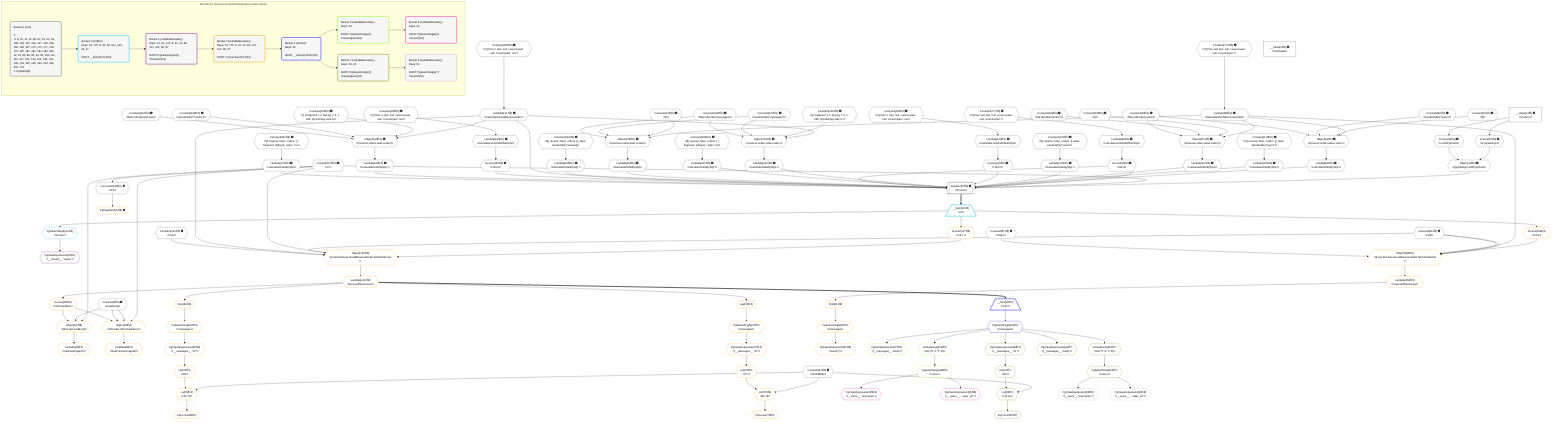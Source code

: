 %%{init: {'themeVariables': { 'fontSize': '12px'}}}%%
graph TD
    classDef path fill:#eee,stroke:#000,color:#000
    classDef plan fill:#fff,stroke-width:1px,color:#000
    classDef itemplan fill:#fff,stroke-width:2px,color:#000
    classDef unbatchedplan fill:#dff,stroke-width:1px,color:#000
    classDef sideeffectplan fill:#fcc,stroke-width:2px,color:#000
    classDef bucket fill:#f6f6f6,color:#000,stroke-width:2px,text-align:left


    %% plan dependencies
    PgSelect9[["PgSelect[9∈0] ➊<br />ᐸforumsᐳ"]]:::plan
    Object12{{"Object[12∈0] ➊<br />ᐸ{pgSettings,withPgClient}ᐳ"}}:::plan
    Constant175{{"Constant[175∈0] ➊<br />ᐸ2ᐳ"}}:::plan
    Access90{{"Access[90∈0] ➊<br />ᐸ89.0ᐳ"}}:::plan
    Lambda95{{"Lambda[95∈0] ➊<br />ᐸcalculateOrderBySQLᐳ"}}:::plan
    Lambda100{{"Lambda[100∈0] ➊<br />ᐸcalculateOrderBySQLᐳ"}}:::plan
    Lambda112{{"Lambda[112∈0] ➊<br />ᐸcalculateOrderBySQLᐳ"}}:::plan
    Lambda117{{"Lambda[117∈0] ➊<br />ᐸcalculateOrderBySQLᐳ"}}:::plan
    Access125{{"Access[125∈0] ➊<br />ᐸ124.0ᐳ"}}:::plan
    Lambda130{{"Lambda[130∈0] ➊<br />ᐸcalculateOrderBySQLᐳ"}}:::plan
    Lambda135{{"Lambda[135∈0] ➊<br />ᐸcalculateOrderBySQLᐳ"}}:::plan
    Lambda150{{"Lambda[150∈0] ➊<br />ᐸcalculateOrderBySQLᐳ"}}:::plan
    Lambda155{{"Lambda[155∈0] ➊<br />ᐸcalculateOrderBySQLᐳ"}}:::plan
    Lambda121{{"Lambda[121∈0] ➊<br />ᐸcalculateShouldReverseOrderᐳ"}}:::plan
    Access164{{"Access[164∈0] ➊<br />ᐸ163.0ᐳ"}}:::plan
    Lambda169{{"Lambda[169∈0] ➊<br />ᐸcalculateOrderBySQLᐳ"}}:::plan
    Lambda174{{"Lambda[174∈0] ➊<br />ᐸcalculateOrderBySQLᐳ"}}:::plan
    Object12 & Constant175 & Access90 & Lambda95 & Lambda100 & Lambda112 & Lambda117 & Access125 & Lambda130 & Lambda135 & Access90 & Lambda150 & Lambda155 & Lambda121 & Access164 & Lambda169 & Lambda174 --> PgSelect9
    Object94{{"Object[94∈0] ➊<br />ᐸ{reverse,orders,alias,codec}ᐳ"}}:::plan
    Lambda86{{"Lambda[86∈0] ➊<br />ᐸcalculateShouldReverseOrderᐳ"}}:::plan
    Constant91{{"Constant[91∈0] ➊<br />ᐸ[]ᐳ"}}:::plan
    Constant92{{"Constant[92∈0] ➊<br />ᐸsql.identifier(”users”)ᐳ"}}:::plan
    Constant93{{"Constant[93∈0] ➊<br />ᐸRecordCodec(users)ᐳ"}}:::plan
    Lambda86 & Constant91 & Constant92 & Constant93 --> Object94
    Object111{{"Object[111∈0] ➊<br />ᐸ{reverse,orders,alias,codec}ᐳ"}}:::plan
    Constant108{{"Constant[108∈0] ➊<br />ᐸ[]ᐳ"}}:::plan
    Constant109{{"Constant[109∈0] ➊<br />ᐸsql.identifier(”users”)ᐳ"}}:::plan
    Lambda86 & Constant108 & Constant109 & Constant93 --> Object111
    Object129{{"Object[129∈0] ➊<br />ᐸ{reverse,orders,alias,codec}ᐳ"}}:::plan
    Constant126{{"Constant[126∈0] ➊<br />ᐸ[ { fragment: { n: [Array], f: 0, c: 266, [Symbol(pg-sql2-tyᐳ"}}:::plan
    Constant127{{"Constant[127∈0] ➊<br />ᐸsql.identifier(”messages”)ᐳ"}}:::plan
    Constant128{{"Constant[128∈0] ➊<br />ᐸRecordCodec(messages)ᐳ"}}:::plan
    Lambda121 & Constant126 & Constant127 & Constant128 --> Object129
    Object149{{"Object[149∈0] ➊<br />ᐸ{reverse,orders,alias,codec}ᐳ"}}:::plan
    Constant146{{"Constant[146∈0] ➊<br />ᐸ[]ᐳ"}}:::plan
    Lambda86 & Constant146 & Constant127 & Constant128 --> Object149
    Object168{{"Object[168∈0] ➊<br />ᐸ{reverse,orders,alias,codec}ᐳ"}}:::plan
    Constant165{{"Constant[165∈0] ➊<br />ᐸ[ { fragment: { n: [Array], f: 0, c: 266, [Symbol(pg-sql2-tyᐳ"}}:::plan
    Constant166{{"Constant[166∈0] ➊<br />ᐸsql.identifier(”forums”)ᐳ"}}:::plan
    Constant167{{"Constant[167∈0] ➊<br />ᐸRecordCodec(forums)ᐳ"}}:::plan
    Lambda121 & Constant165 & Constant166 & Constant167 --> Object168
    Access10{{"Access[10∈0] ➊<br />ᐸ2.pgSettingsᐳ"}}:::plan
    Access11{{"Access[11∈0] ➊<br />ᐸ2.withPgClientᐳ"}}:::plan
    Access10 & Access11 --> Object12
    __Value2["__Value[2∈0] ➊<br />ᐸcontextᐳ"]:::plan
    __Value2 --> Access10
    __Value2 --> Access11
    Connection23{{"Connection[23∈0] ➊<br />ᐸ19ᐳ"}}:::plan
    Constant175 --> Connection23
    Constant176{{"Constant[176∈0] ➊<br />ᐸ§{ first: null, last: null, cursorLower: null, cursorUpper: ᐳ"}}:::plan
    Constant176 --> Lambda86
    Lambda89{{"Lambda[89∈0] ➊<br />ᐸcalculateLimitAndOffsetSQLᐳ"}}:::plan
    Constant177{{"Constant[177∈0] ➊<br />ᐸ§{ first: null, last: null, cursorLower: null, cursorUpper: ᐳ"}}:::plan
    Constant177 --> Lambda89
    Lambda89 --> Access90
    Object94 --> Lambda95
    Constant178{{"Constant[178∈0] ➊<br />ᐸ§{ reverse: false, orders: [], alias: sql.identifier(”users”ᐳ"}}:::plan
    Constant178 --> Lambda100
    Object111 --> Lambda112
    Constant179{{"Constant[179∈0] ➊<br />ᐸ§{ reverse: false, orders: [], alias: sql.identifier(”users”ᐳ"}}:::plan
    Constant179 --> Lambda117
    Constant183{{"Constant[183∈0] ➊<br />ᐸ§{ first: 2, last: null, cursorLower: null, cursorUpper: nulᐳ"}}:::plan
    Constant183 --> Lambda121
    Lambda124{{"Lambda[124∈0] ➊<br />ᐸcalculateLimitAndOffsetSQLᐳ"}}:::plan
    Constant184{{"Constant[184∈0] ➊<br />ᐸ§{ first: 2, last: null, cursorLower: null, cursorUpper: nulᐳ"}}:::plan
    Constant184 --> Lambda124
    Lambda124 --> Access125
    Object129 --> Lambda130
    Constant180{{"Constant[180∈0] ➊<br />ᐸ§{ reverse: false, orders: [ { fragment: [Object], codec: Coᐳ"}}:::plan
    Constant180 --> Lambda135
    Object149 --> Lambda150
    Constant181{{"Constant[181∈0] ➊<br />ᐸ§{ reverse: false, orders: [], alias: sql.identifier(”messagᐳ"}}:::plan
    Constant181 --> Lambda155
    Lambda163{{"Lambda[163∈0] ➊<br />ᐸcalculateLimitAndOffsetSQLᐳ"}}:::plan
    Constant185{{"Constant[185∈0] ➊<br />ᐸ§{ first: 2, last: null, cursorLower: null, cursorUpper: nulᐳ"}}:::plan
    Constant185 --> Lambda163
    Lambda163 --> Access164
    Object168 --> Lambda169
    Constant182{{"Constant[182∈0] ➊<br />ᐸ§{ reverse: false, orders: [ { fragment: [Object], codec: Coᐳ"}}:::plan
    Constant182 --> Lambda174
    __Value4["__Value[4∈0] ➊<br />ᐸrootValueᐳ"]:::plan
    Constant8{{"Constant[8∈0] ➊<br />ᐸundefinedᐳ"}}:::plan
    Constant42{{"Constant[42∈0] ➊<br />ᐸ[HIDDEN]ᐳ"}}:::plan
    Constant84{{"Constant[84∈0] ➊<br />ᐸnullᐳ"}}:::plan
    Constant87{{"Constant[87∈0] ➊<br />ᐸfalseᐳ"}}:::plan
    Constant122{{"Constant[122∈0] ➊<br />ᐸtrueᐳ"}}:::plan
    __Item13[/"__Item[13∈1]<br />ᐸ9ᐳ"\]:::itemplan
    PgSelect9 ==> __Item13
    PgSelectSingle14{{"PgSelectSingle[14∈1]<br />ᐸforumsᐳ"}}:::plan
    __Item13 --> PgSelectSingle14
    PgClassExpression15{{"PgClassExpression[15∈2]<br />ᐸ__forums__.”name”ᐳ"}}:::plan
    PgSelectSingle14 --> PgClassExpression15
    Object139{{"Object[139∈3]<br />ᐸ{rows,first,last,shouldReverseOrder,fetchOneExtra}ᐳ"}}:::plan
    Access137{{"Access[137∈3]<br />ᐸ13.1ᐳ"}}:::plan
    Access137 & Constant175 & Constant84 & Lambda121 & Constant122 --> Object139
    Object158{{"Object[158∈3]<br />ᐸ{rows,first,last,shouldReverseOrder,fetchOneExtra}ᐳ"}}:::plan
    Access156{{"Access[156∈3]<br />ᐸ13.2ᐳ"}}:::plan
    Access156 & Constant84 & Constant84 & Lambda86 & Constant87 --> Object158
    Object63{{"Object[63∈3]<br />ᐸ{first,last,offset,hasMore}ᐳ"}}:::plan
    Access58{{"Access[58∈3]<br />ᐸ140.hasMoreᐳ"}}:::plan
    Constant175 & Constant8 & Constant8 & Access58 --> Object63
    Object59{{"Object[59∈3]<br />ᐸ{first,last,hasMore}ᐳ"}}:::plan
    Constant175 & Constant8 & Access58 --> Object59
    List72{{"List[72∈3]<br />ᐸ42,70ᐳ"}}:::plan
    List70{{"List[70∈3]<br />ᐸ69ᐳ"}}:::plan
    Constant42 & List70 --> List72
    List79{{"List[79∈3]<br />ᐸ42,78ᐳ"}}:::plan
    List78{{"List[78∈3]<br />ᐸ77ᐳ"}}:::plan
    Constant42 & List78 --> List79
    PgPageInfo55{{"PgPageInfo[55∈3] ➊"}}:::plan
    Connection23 --> PgPageInfo55
    Lambda140{{"Lambda[140∈3]<br />ᐸreverseIfNecessaryᐳ"}}:::plan
    Lambda140 --> Access58
    Lambda60{{"Lambda[60∈3]<br />ᐸhasNextPageCbᐳ"}}:::plan
    Object59 --> Lambda60
    Lambda64{{"Lambda[64∈3]<br />ᐸhasPreviousPageCbᐳ"}}:::plan
    Object63 --> Lambda64
    First66{{"First[66∈3]"}}:::plan
    Lambda140 --> First66
    PgSelectSingle67{{"PgSelectSingle[67∈3]<br />ᐸmessagesᐳ"}}:::plan
    First66 --> PgSelectSingle67
    PgCursor68{{"PgCursor[68∈3]"}}:::plan
    List72 --> PgCursor68
    PgClassExpression69{{"PgClassExpression[69∈3]<br />ᐸ__messages__.”id”ᐳ"}}:::plan
    PgSelectSingle67 --> PgClassExpression69
    PgClassExpression69 --> List70
    Last74{{"Last[74∈3]"}}:::plan
    Lambda140 --> Last74
    PgSelectSingle75{{"PgSelectSingle[75∈3]<br />ᐸmessagesᐳ"}}:::plan
    Last74 --> PgSelectSingle75
    PgCursor76{{"PgCursor[76∈3]"}}:::plan
    List79 --> PgCursor76
    PgClassExpression77{{"PgClassExpression[77∈3]<br />ᐸ__messages__.”id”ᐳ"}}:::plan
    PgSelectSingle75 --> PgClassExpression77
    PgClassExpression77 --> List78
    First81{{"First[81∈3]"}}:::plan
    Lambda159{{"Lambda[159∈3]<br />ᐸreverseIfNecessaryᐳ"}}:::plan
    Lambda159 --> First81
    PgSelectSingle82{{"PgSelectSingle[82∈3]<br />ᐸmessagesᐳ"}}:::plan
    First81 --> PgSelectSingle82
    PgClassExpression83{{"PgClassExpression[83∈3]<br />ᐸcount(*)ᐳ"}}:::plan
    PgSelectSingle82 --> PgClassExpression83
    __Item13 --> Access137
    Object139 --> Lambda140
    __Item13 --> Access156
    Object158 --> Lambda159
    __Item25[/"__Item[25∈4]<br />ᐸ140ᐳ"\]:::itemplan
    Lambda140 ==> __Item25
    PgSelectSingle26{{"PgSelectSingle[26∈4]<br />ᐸmessagesᐳ"}}:::plan
    __Item25 --> PgSelectSingle26
    PgClassExpression27{{"PgClassExpression[27∈5]<br />ᐸ__messages__.”body”ᐳ"}}:::plan
    PgSelectSingle26 --> PgClassExpression27
    PgSelectSingle34{{"PgSelectSingle[34∈5]<br />ᐸusersᐳ"}}:::plan
    RemapKeys101{{"RemapKeys[101∈5]<br />ᐸ26:{”0”:1,”1”:2}ᐳ"}}:::plan
    RemapKeys101 --> PgSelectSingle34
    PgSelectSingle26 --> RemapKeys101
    PgClassExpression35{{"PgClassExpression[35∈6]<br />ᐸ__users__.”username”ᐳ"}}:::plan
    PgSelectSingle34 --> PgClassExpression35
    PgClassExpression36{{"PgClassExpression[36∈6]<br />ᐸ__users__....vatar_url”ᐳ"}}:::plan
    PgSelectSingle34 --> PgClassExpression36
    List43{{"List[43∈7]<br />ᐸ42,41ᐳ"}}:::plan
    List41{{"List[41∈7]<br />ᐸ40ᐳ"}}:::plan
    Constant42 & List41 --> List43
    PgCursor39{{"PgCursor[39∈7]"}}:::plan
    List43 --> PgCursor39
    PgClassExpression40{{"PgClassExpression[40∈7]<br />ᐸ__messages__.”id”ᐳ"}}:::plan
    PgSelectSingle26 --> PgClassExpression40
    PgClassExpression40 --> List41
    PgClassExpression44{{"PgClassExpression[44∈7]<br />ᐸ__messages__.”body”ᐳ"}}:::plan
    PgSelectSingle26 --> PgClassExpression44
    PgSelectSingle51{{"PgSelectSingle[51∈7]<br />ᐸusersᐳ"}}:::plan
    RemapKeys118{{"RemapKeys[118∈7]<br />ᐸ26:{”0”:4,”1”:5}ᐳ"}}:::plan
    RemapKeys118 --> PgSelectSingle51
    PgSelectSingle26 --> RemapKeys118
    PgClassExpression52{{"PgClassExpression[52∈8]<br />ᐸ__users__.”username”ᐳ"}}:::plan
    PgSelectSingle51 --> PgClassExpression52
    PgClassExpression53{{"PgClassExpression[53∈8]<br />ᐸ__users__....vatar_url”ᐳ"}}:::plan
    PgSelectSingle51 --> PgClassExpression53

    %% define steps

    subgraph "Buckets for queries/connections/pagination-when-inlined"
    Bucket0("Bucket 0 (root)<br /><br />1: <br />ᐳ: 8, 10, 11, 42, 84, 87, 91, 92, 93, 108, 109, 122, 126, 127, 128, 146, 165, 166, 167, 175, 176, 177, 178, 179, 180, 181, 182, 183, 184, 185, 12, 23, 86, 89, 90, 94, 95, 100, 111, 112, 117, 121, 124, 125, 129, 130, 135, 149, 150, 155, 163, 164, 168, 169, 174<br />2: PgSelect[9]"):::bucket
    classDef bucket0 stroke:#696969
    class Bucket0,__Value2,__Value4,Constant8,PgSelect9,Access10,Access11,Object12,Connection23,Constant42,Constant84,Lambda86,Constant87,Lambda89,Access90,Constant91,Constant92,Constant93,Object94,Lambda95,Lambda100,Constant108,Constant109,Object111,Lambda112,Lambda117,Lambda121,Constant122,Lambda124,Access125,Constant126,Constant127,Constant128,Object129,Lambda130,Lambda135,Constant146,Object149,Lambda150,Lambda155,Lambda163,Access164,Constant165,Constant166,Constant167,Object168,Lambda169,Lambda174,Constant175,Constant176,Constant177,Constant178,Constant179,Constant180,Constant181,Constant182,Constant183,Constant184,Constant185 bucket0
    Bucket1("Bucket 1 (listItem)<br />Deps: 23, 175, 8, 42, 84, 121, 122, 86, 87<br /><br />ROOT __Item{1}ᐸ9ᐳ[13]"):::bucket
    classDef bucket1 stroke:#00bfff
    class Bucket1,__Item13,PgSelectSingle14 bucket1
    Bucket2("Bucket 2 (nullableBoundary)<br />Deps: 14, 23, 175, 8, 42, 13, 84, 121, 122, 86, 87<br /><br />ROOT PgSelectSingle{1}ᐸforumsᐳ[14]"):::bucket
    classDef bucket2 stroke:#7f007f
    class Bucket2,PgClassExpression15 bucket2
    Bucket3("Bucket 3 (nullableBoundary)<br />Deps: 23, 175, 8, 42, 13, 84, 121, 122, 86, 87<br /><br />ROOT Connectionᐸ19ᐳ[23]"):::bucket
    classDef bucket3 stroke:#ffa500
    class Bucket3,PgPageInfo55,Access58,Object59,Lambda60,Object63,Lambda64,First66,PgSelectSingle67,PgCursor68,PgClassExpression69,List70,List72,Last74,PgSelectSingle75,PgCursor76,PgClassExpression77,List78,List79,First81,PgSelectSingle82,PgClassExpression83,Access137,Object139,Lambda140,Access156,Object158,Lambda159 bucket3
    Bucket4("Bucket 4 (listItem)<br />Deps: 42<br /><br />ROOT __Item{4}ᐸ140ᐳ[25]"):::bucket
    classDef bucket4 stroke:#0000ff
    class Bucket4,__Item25,PgSelectSingle26 bucket4
    Bucket5("Bucket 5 (nullableBoundary)<br />Deps: 26<br /><br />ROOT PgSelectSingle{4}ᐸmessagesᐳ[26]"):::bucket
    classDef bucket5 stroke:#7fff00
    class Bucket5,PgClassExpression27,PgSelectSingle34,RemapKeys101 bucket5
    Bucket6("Bucket 6 (nullableBoundary)<br />Deps: 34<br /><br />ROOT PgSelectSingle{5}ᐸusersᐳ[34]"):::bucket
    classDef bucket6 stroke:#ff1493
    class Bucket6,PgClassExpression35,PgClassExpression36 bucket6
    Bucket7("Bucket 7 (nullableBoundary)<br />Deps: 26, 42<br /><br />ROOT PgSelectSingle{4}ᐸmessagesᐳ[26]"):::bucket
    classDef bucket7 stroke:#808000
    class Bucket7,PgCursor39,PgClassExpression40,List41,List43,PgClassExpression44,PgSelectSingle51,RemapKeys118 bucket7
    Bucket8("Bucket 8 (nullableBoundary)<br />Deps: 51<br /><br />ROOT PgSelectSingle{7}ᐸusersᐳ[51]"):::bucket
    classDef bucket8 stroke:#dda0dd
    class Bucket8,PgClassExpression52,PgClassExpression53 bucket8
    Bucket0 --> Bucket1
    Bucket1 --> Bucket2
    Bucket2 --> Bucket3
    Bucket3 --> Bucket4
    Bucket4 --> Bucket5 & Bucket7
    Bucket5 --> Bucket6
    Bucket7 --> Bucket8
    end